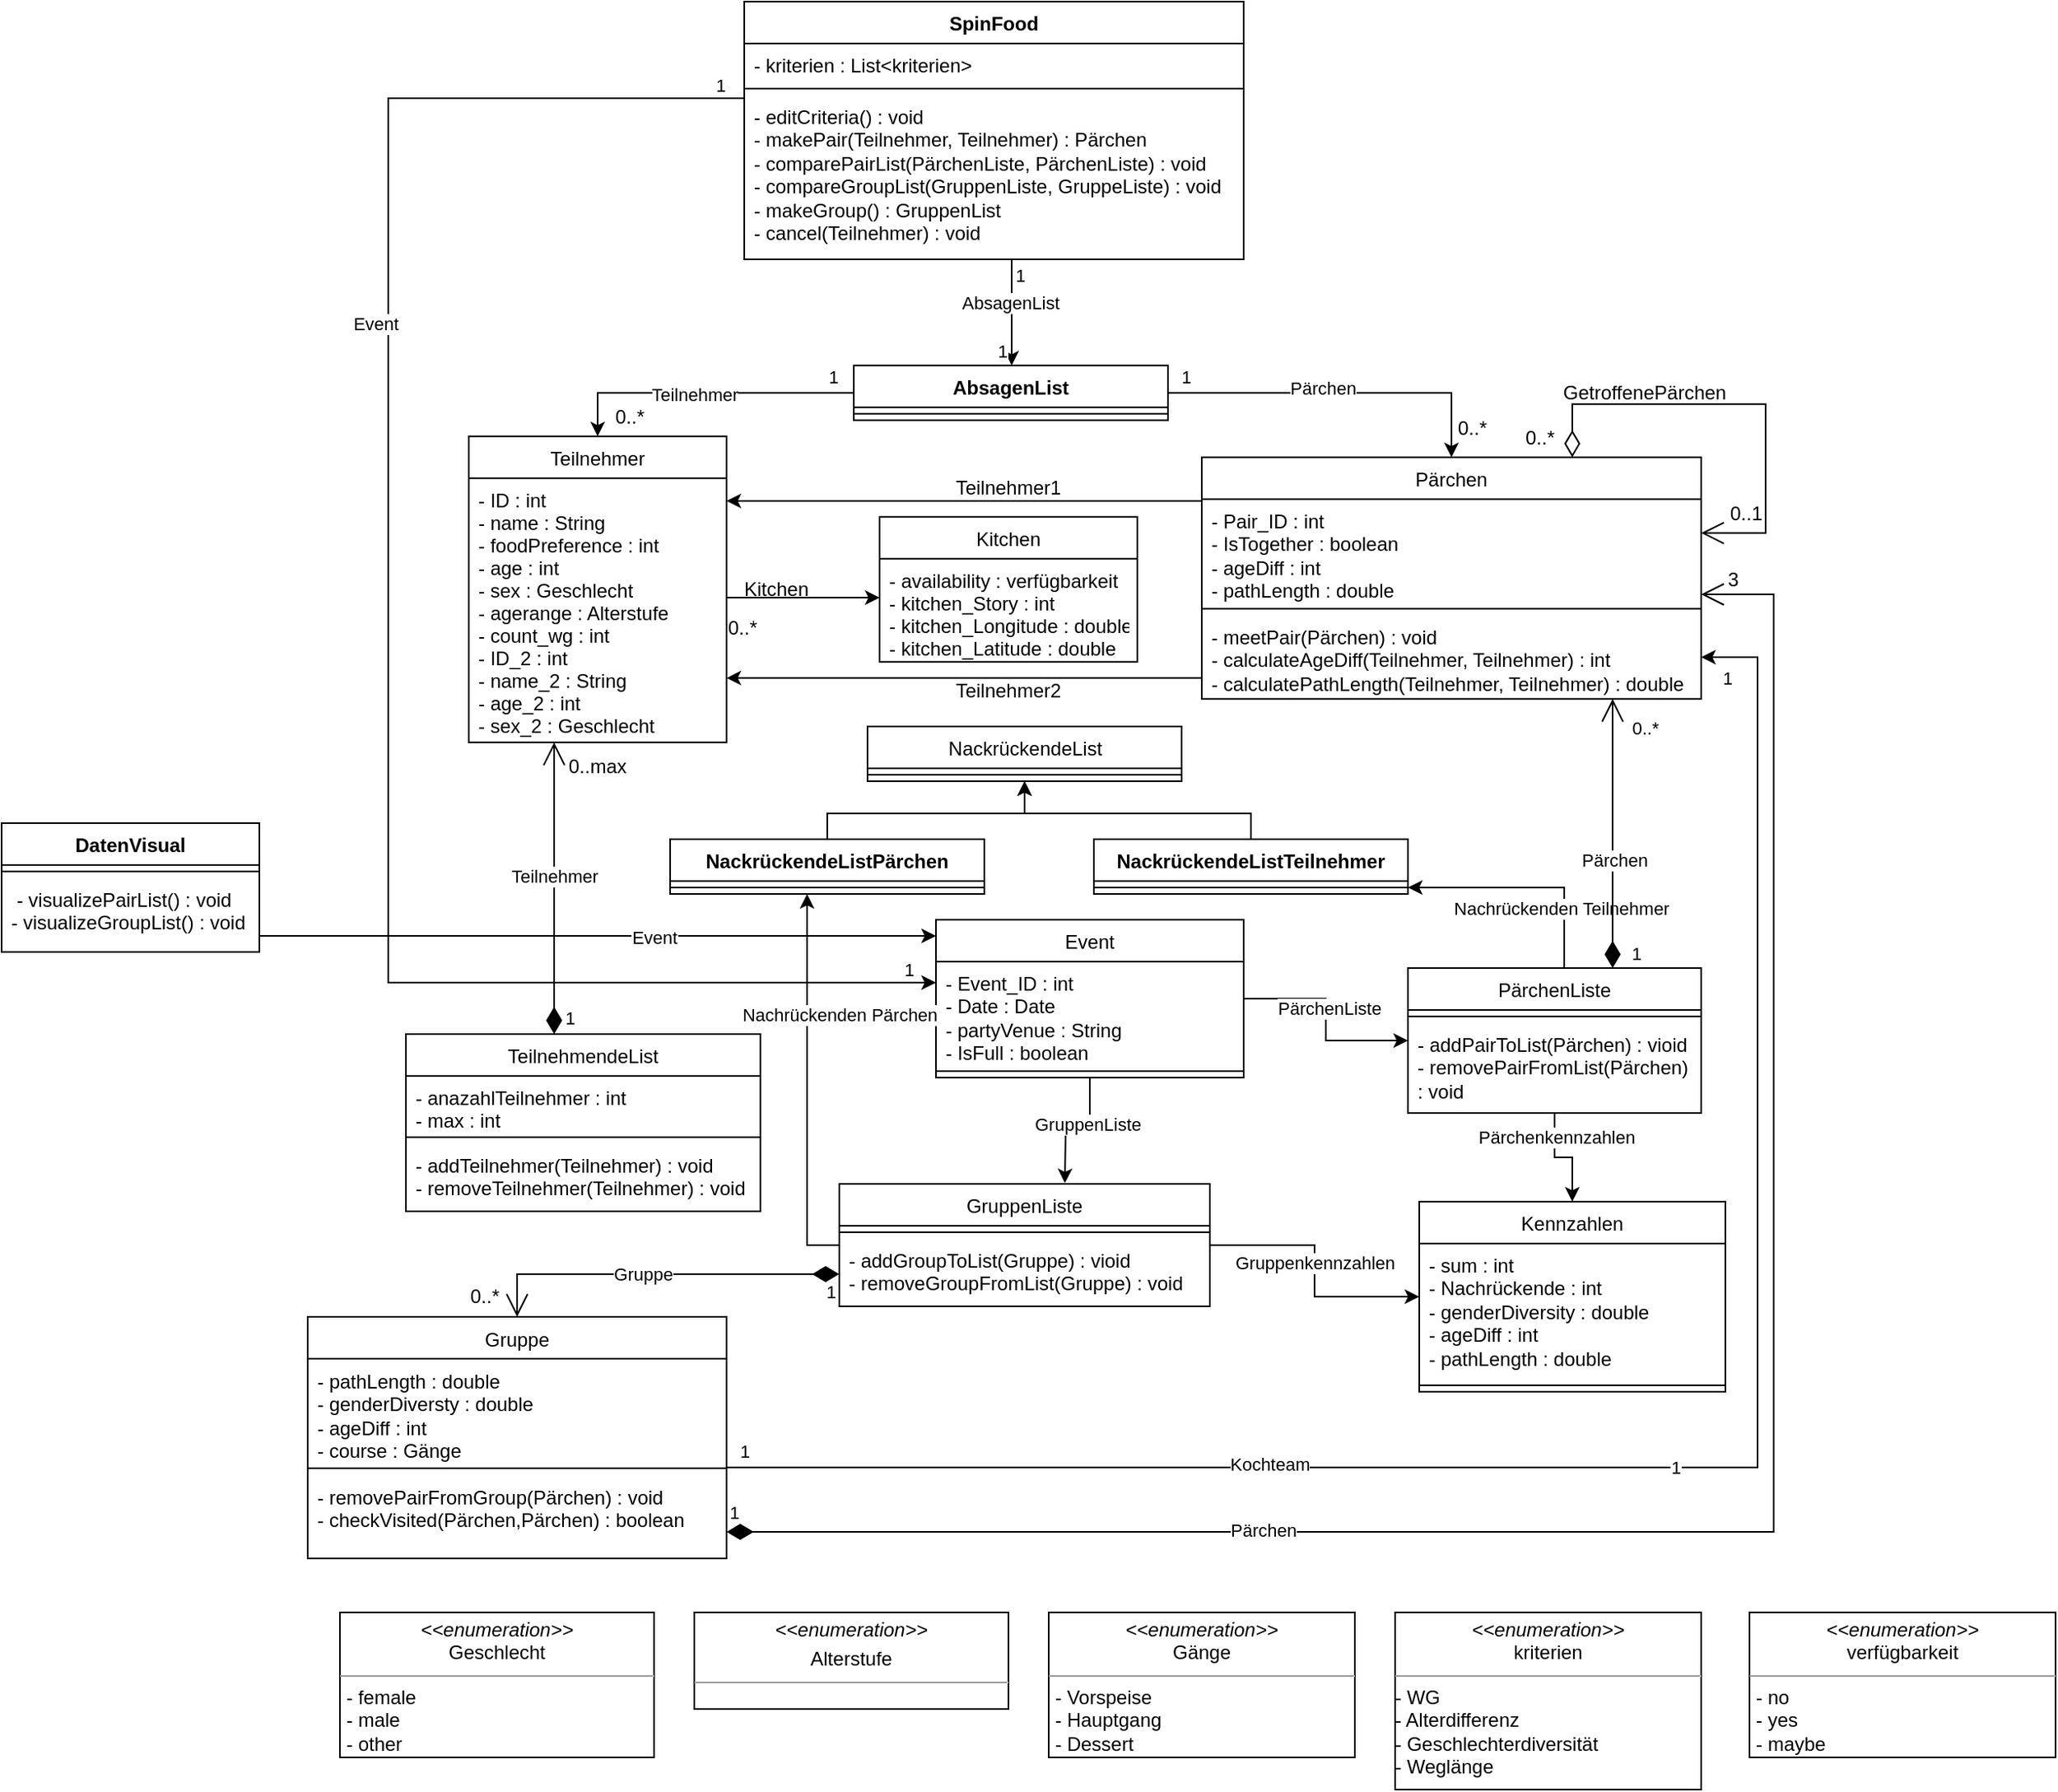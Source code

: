<mxfile version="21.2.3" type="device">
  <diagram id="C5RBs43oDa-KdzZeNtuy" name="Page-1">
    <mxGraphModel dx="2545" dy="3202" grid="1" gridSize="10" guides="1" tooltips="1" connect="1" arrows="1" fold="1" page="1" pageScale="1" pageWidth="827" pageHeight="1169" math="0" shadow="0">
      <root>
        <mxCell id="WIyWlLk6GJQsqaUBKTNV-0" />
        <mxCell id="WIyWlLk6GJQsqaUBKTNV-1" parent="WIyWlLk6GJQsqaUBKTNV-0" />
        <mxCell id="zkfFHV4jXpPFQw0GAbJ--17" value="Teilnehmer" style="swimlane;fontStyle=0;align=center;verticalAlign=top;childLayout=stackLayout;horizontal=1;startSize=26;horizontalStack=0;resizeParent=1;resizeLast=0;collapsible=1;marginBottom=0;rounded=0;shadow=0;strokeWidth=1;" parent="WIyWlLk6GJQsqaUBKTNV-1" vertex="1">
          <mxGeometry x="10" y="-1070.08" width="160" height="190" as="geometry">
            <mxRectangle x="550" y="140" width="160" height="26" as="alternateBounds" />
          </mxGeometry>
        </mxCell>
        <mxCell id="zkfFHV4jXpPFQw0GAbJ--18" value="- ID : int&#xa;- name : String&#xa;- foodPreference : int&#xa;- age : int&#xa;- sex : Geschlecht&#xa;- agerange : Alterstufe&#xa;- count_wg : int&#xa;- ID_2 : int&#xa;- name_2 : String&#xa;- age_2 : int&#xa;- sex_2 : Geschlecht&#xa;" style="text;align=left;verticalAlign=top;spacingLeft=4;spacingRight=4;overflow=hidden;rotatable=0;points=[[0,0.5],[1,0.5]];portConstraint=eastwest;" parent="zkfFHV4jXpPFQw0GAbJ--17" vertex="1">
          <mxGeometry y="26" width="160" height="164" as="geometry" />
        </mxCell>
        <mxCell id="iXVsD5vP54ClT7oFowwx-3" value="Kitchen" style="swimlane;fontStyle=0;align=center;verticalAlign=top;childLayout=stackLayout;horizontal=1;startSize=26;horizontalStack=0;resizeParent=1;resizeLast=0;collapsible=1;marginBottom=0;rounded=0;shadow=0;strokeWidth=1;" parent="WIyWlLk6GJQsqaUBKTNV-1" vertex="1">
          <mxGeometry x="265" y="-1020.08" width="160" height="90" as="geometry">
            <mxRectangle x="550" y="140" width="160" height="26" as="alternateBounds" />
          </mxGeometry>
        </mxCell>
        <mxCell id="iXVsD5vP54ClT7oFowwx-4" value="- availability : verfügbarkeit&#xa;- kitchen_Story : int&#xa;- kitchen_Longitude : double&#xa;- kitchen_Latitude : double" style="text;align=left;verticalAlign=top;spacingLeft=4;spacingRight=4;overflow=hidden;rotatable=0;points=[[0,0.5],[1,0.5]];portConstraint=eastwest;" parent="iXVsD5vP54ClT7oFowwx-3" vertex="1">
          <mxGeometry y="26" width="160" height="64" as="geometry" />
        </mxCell>
        <mxCell id="iXVsD5vP54ClT7oFowwx-15" value="&lt;span style=&quot;font-weight: normal;&quot;&gt;TeilnehmendeList&lt;/span&gt;" style="swimlane;fontStyle=1;align=center;verticalAlign=top;childLayout=stackLayout;horizontal=1;startSize=26;horizontalStack=0;resizeParent=1;resizeParentMax=0;resizeLast=0;collapsible=1;marginBottom=0;whiteSpace=wrap;html=1;" parent="WIyWlLk6GJQsqaUBKTNV-1" vertex="1">
          <mxGeometry x="-29" y="-699" width="220" height="110" as="geometry" />
        </mxCell>
        <mxCell id="iXVsD5vP54ClT7oFowwx-16" value="- anazahlTeilnehmer : int&lt;br&gt;- max : int" style="text;strokeColor=none;fillColor=none;align=left;verticalAlign=top;spacingLeft=4;spacingRight=4;overflow=hidden;rotatable=0;points=[[0,0.5],[1,0.5]];portConstraint=eastwest;whiteSpace=wrap;html=1;" parent="iXVsD5vP54ClT7oFowwx-15" vertex="1">
          <mxGeometry y="26" width="220" height="34" as="geometry" />
        </mxCell>
        <mxCell id="iXVsD5vP54ClT7oFowwx-17" value="" style="line;strokeWidth=1;fillColor=none;align=left;verticalAlign=middle;spacingTop=-1;spacingLeft=3;spacingRight=3;rotatable=0;labelPosition=right;points=[];portConstraint=eastwest;strokeColor=inherit;" parent="iXVsD5vP54ClT7oFowwx-15" vertex="1">
          <mxGeometry y="60" width="220" height="8" as="geometry" />
        </mxCell>
        <mxCell id="iXVsD5vP54ClT7oFowwx-18" value="- addTeilnehmer(Teilnehmer) : void&lt;br&gt;- removeTeilnehmer(Teilnehmer) : void" style="text;strokeColor=none;fillColor=none;align=left;verticalAlign=top;spacingLeft=4;spacingRight=4;overflow=hidden;rotatable=0;points=[[0,0.5],[1,0.5]];portConstraint=eastwest;whiteSpace=wrap;html=1;" parent="iXVsD5vP54ClT7oFowwx-15" vertex="1">
          <mxGeometry y="68" width="220" height="42" as="geometry" />
        </mxCell>
        <mxCell id="iXVsD5vP54ClT7oFowwx-77" style="edgeStyle=orthogonalEdgeStyle;rounded=0;orthogonalLoop=1;jettySize=auto;html=1;" parent="WIyWlLk6GJQsqaUBKTNV-1" target="zkfFHV4jXpPFQw0GAbJ--17" edge="1">
          <mxGeometry relative="1" as="geometry">
            <Array as="points">
              <mxPoint x="250" y="-1030" />
              <mxPoint x="250" y="-1030" />
            </Array>
            <mxPoint x="465" y="-1030.003" as="sourcePoint" />
            <mxPoint x="175" y="-1030.003" as="targetPoint" />
          </mxGeometry>
        </mxCell>
        <mxCell id="iXVsD5vP54ClT7oFowwx-19" value="&lt;span style=&quot;font-weight: normal;&quot;&gt;Pärchen&lt;/span&gt;" style="swimlane;fontStyle=1;align=center;verticalAlign=top;childLayout=stackLayout;horizontal=1;startSize=26;horizontalStack=0;resizeParent=1;resizeParentMax=0;resizeLast=0;collapsible=1;marginBottom=0;whiteSpace=wrap;html=1;" parent="WIyWlLk6GJQsqaUBKTNV-1" vertex="1">
          <mxGeometry x="465" y="-1057.08" width="310" height="150" as="geometry" />
        </mxCell>
        <mxCell id="iXVsD5vP54ClT7oFowwx-20" value="- Pair_ID : int&lt;br&gt;- IsTogether : boolean&lt;br&gt;- ageDiff : int&amp;nbsp;&lt;br&gt;- pathLength : double" style="text;strokeColor=none;fillColor=none;align=left;verticalAlign=top;spacingLeft=4;spacingRight=4;overflow=hidden;rotatable=0;points=[[0,0.5],[1,0.5]];portConstraint=eastwest;whiteSpace=wrap;html=1;" parent="iXVsD5vP54ClT7oFowwx-19" vertex="1">
          <mxGeometry y="26" width="310" height="64" as="geometry" />
        </mxCell>
        <mxCell id="iXVsD5vP54ClT7oFowwx-21" value="" style="line;strokeWidth=1;fillColor=none;align=left;verticalAlign=middle;spacingTop=-1;spacingLeft=3;spacingRight=3;rotatable=0;labelPosition=right;points=[];portConstraint=eastwest;strokeColor=inherit;" parent="iXVsD5vP54ClT7oFowwx-19" vertex="1">
          <mxGeometry y="90" width="310" height="8" as="geometry" />
        </mxCell>
        <mxCell id="iXVsD5vP54ClT7oFowwx-22" value="- meetPair(Pärchen) : void&amp;nbsp;&lt;br&gt;- calculateAgeDiff(Teilnehmer, Teilnehmer) : int&lt;br&gt;- calculatePathLength(Teilnehmer, Teilnehmer) : double" style="text;strokeColor=none;fillColor=none;align=left;verticalAlign=top;spacingLeft=4;spacingRight=4;overflow=hidden;rotatable=0;points=[[0,0.5],[1,0.5]];portConstraint=eastwest;whiteSpace=wrap;html=1;" parent="iXVsD5vP54ClT7oFowwx-19" vertex="1">
          <mxGeometry y="98" width="310" height="52" as="geometry" />
        </mxCell>
        <mxCell id="kkBNNLQRWtb5VKj98WyH-17" style="edgeStyle=orthogonalEdgeStyle;rounded=0;orthogonalLoop=1;jettySize=auto;html=1;" parent="WIyWlLk6GJQsqaUBKTNV-1" source="iXVsD5vP54ClT7oFowwx-23" target="9TWcVslcLKWzsKjnqp_X-2" edge="1">
          <mxGeometry relative="1" as="geometry">
            <Array as="points">
              <mxPoint x="690" y="-790" />
              <mxPoint x="530" y="-790" />
            </Array>
          </mxGeometry>
        </mxCell>
        <mxCell id="pSAjc_YtuiXUnBHMXLvs-11" value="Nachrückenden Teilnehmer" style="edgeLabel;html=1;align=center;verticalAlign=middle;resizable=0;points=[];" parent="kkBNNLQRWtb5VKj98WyH-17" vertex="1" connectable="0">
          <mxGeometry x="-0.5" y="2" relative="1" as="geometry">
            <mxPoint as="offset" />
          </mxGeometry>
        </mxCell>
        <mxCell id="ONw3A8lLGPnkEu46RlDC-10" style="edgeStyle=orthogonalEdgeStyle;rounded=0;orthogonalLoop=1;jettySize=auto;html=1;" parent="WIyWlLk6GJQsqaUBKTNV-1" source="iXVsD5vP54ClT7oFowwx-23" target="iXVsD5vP54ClT7oFowwx-35" edge="1">
          <mxGeometry relative="1" as="geometry" />
        </mxCell>
        <mxCell id="pSAjc_YtuiXUnBHMXLvs-14" value="&lt;div&gt;Pärchenkennzahlen&lt;/div&gt;" style="edgeLabel;html=1;align=center;verticalAlign=middle;resizable=0;points=[];" parent="ONw3A8lLGPnkEu46RlDC-10" vertex="1" connectable="0">
          <mxGeometry x="-0.561" y="1" relative="1" as="geometry">
            <mxPoint as="offset" />
          </mxGeometry>
        </mxCell>
        <mxCell id="iXVsD5vP54ClT7oFowwx-23" value="&lt;span style=&quot;font-weight: normal;&quot;&gt;PärchenListe&lt;/span&gt;" style="swimlane;fontStyle=1;align=center;verticalAlign=top;childLayout=stackLayout;horizontal=1;startSize=26;horizontalStack=0;resizeParent=1;resizeParentMax=0;resizeLast=0;collapsible=1;marginBottom=0;whiteSpace=wrap;html=1;" parent="WIyWlLk6GJQsqaUBKTNV-1" vertex="1">
          <mxGeometry x="593" y="-740" width="182" height="90" as="geometry" />
        </mxCell>
        <mxCell id="iXVsD5vP54ClT7oFowwx-25" value="" style="line;strokeWidth=1;fillColor=none;align=left;verticalAlign=middle;spacingTop=-1;spacingLeft=3;spacingRight=3;rotatable=0;labelPosition=right;points=[];portConstraint=eastwest;strokeColor=inherit;" parent="iXVsD5vP54ClT7oFowwx-23" vertex="1">
          <mxGeometry y="26" width="182" height="8" as="geometry" />
        </mxCell>
        <mxCell id="iXVsD5vP54ClT7oFowwx-26" value="- addPairToList(Pärchen) : vioid&lt;br&gt;- removePairFromList(Pärchen) : void" style="text;strokeColor=none;fillColor=none;align=left;verticalAlign=top;spacingLeft=4;spacingRight=4;overflow=hidden;rotatable=0;points=[[0,0.5],[1,0.5]];portConstraint=eastwest;whiteSpace=wrap;html=1;" parent="iXVsD5vP54ClT7oFowwx-23" vertex="1">
          <mxGeometry y="34" width="182" height="56" as="geometry" />
        </mxCell>
        <mxCell id="ONw3A8lLGPnkEu46RlDC-11" style="edgeStyle=orthogonalEdgeStyle;rounded=0;orthogonalLoop=1;jettySize=auto;html=1;" parent="WIyWlLk6GJQsqaUBKTNV-1" source="iXVsD5vP54ClT7oFowwx-27" edge="1">
          <mxGeometry relative="1" as="geometry">
            <mxPoint x="380" y="-682" as="sourcePoint" />
            <mxPoint x="380" y="-606.5" as="targetPoint" />
            <Array as="points" />
          </mxGeometry>
        </mxCell>
        <mxCell id="ONw3A8lLGPnkEu46RlDC-12" value="GruppenListe" style="edgeLabel;html=1;align=center;verticalAlign=middle;resizable=0;points=[];" parent="ONw3A8lLGPnkEu46RlDC-11" vertex="1" connectable="0">
          <mxGeometry x="-0.289" y="-2" relative="1" as="geometry">
            <mxPoint as="offset" />
          </mxGeometry>
        </mxCell>
        <mxCell id="ONw3A8lLGPnkEu46RlDC-13" style="edgeStyle=orthogonalEdgeStyle;rounded=0;orthogonalLoop=1;jettySize=auto;html=1;" parent="WIyWlLk6GJQsqaUBKTNV-1" source="iXVsD5vP54ClT7oFowwx-27" target="iXVsD5vP54ClT7oFowwx-23" edge="1">
          <mxGeometry relative="1" as="geometry" />
        </mxCell>
        <mxCell id="pSAjc_YtuiXUnBHMXLvs-12" value="PärchenListe" style="edgeLabel;html=1;align=center;verticalAlign=middle;resizable=0;points=[];" parent="ONw3A8lLGPnkEu46RlDC-13" vertex="1" connectable="0">
          <mxGeometry x="-0.106" y="2" relative="1" as="geometry">
            <mxPoint as="offset" />
          </mxGeometry>
        </mxCell>
        <mxCell id="iXVsD5vP54ClT7oFowwx-27" value="&lt;span style=&quot;font-weight: 400;&quot;&gt;Event&lt;/span&gt;" style="swimlane;fontStyle=1;align=center;verticalAlign=top;childLayout=stackLayout;horizontal=1;startSize=26;horizontalStack=0;resizeParent=1;resizeParentMax=0;resizeLast=0;collapsible=1;marginBottom=0;whiteSpace=wrap;html=1;" parent="WIyWlLk6GJQsqaUBKTNV-1" vertex="1">
          <mxGeometry x="300" y="-770" width="191" height="98" as="geometry" />
        </mxCell>
        <mxCell id="iXVsD5vP54ClT7oFowwx-28" value="- Event_ID : int&lt;br&gt;- Date : Date&lt;br&gt;- partyVenue : String &lt;br&gt;- IsFull : boolean&amp;nbsp;" style="text;strokeColor=none;fillColor=none;align=left;verticalAlign=top;spacingLeft=4;spacingRight=4;overflow=hidden;rotatable=0;points=[[0,0.5],[1,0.5]];portConstraint=eastwest;whiteSpace=wrap;html=1;" parent="iXVsD5vP54ClT7oFowwx-27" vertex="1">
          <mxGeometry y="26" width="191" height="64" as="geometry" />
        </mxCell>
        <mxCell id="iXVsD5vP54ClT7oFowwx-29" value="" style="line;strokeWidth=1;fillColor=none;align=left;verticalAlign=middle;spacingTop=-1;spacingLeft=3;spacingRight=3;rotatable=0;labelPosition=right;points=[];portConstraint=eastwest;strokeColor=inherit;" parent="iXVsD5vP54ClT7oFowwx-27" vertex="1">
          <mxGeometry y="90" width="191" height="8" as="geometry" />
        </mxCell>
        <mxCell id="iXVsD5vP54ClT7oFowwx-31" value="&lt;span style=&quot;font-weight: normal;&quot;&gt;NackrückendeList&lt;/span&gt;" style="swimlane;fontStyle=1;align=center;verticalAlign=top;childLayout=stackLayout;horizontal=1;startSize=26;horizontalStack=0;resizeParent=1;resizeParentMax=0;resizeLast=0;collapsible=1;marginBottom=0;whiteSpace=wrap;html=1;" parent="WIyWlLk6GJQsqaUBKTNV-1" vertex="1">
          <mxGeometry x="257.5" y="-890" width="195" height="34" as="geometry" />
        </mxCell>
        <mxCell id="iXVsD5vP54ClT7oFowwx-33" value="" style="line;strokeWidth=1;fillColor=none;align=left;verticalAlign=middle;spacingTop=-1;spacingLeft=3;spacingRight=3;rotatable=0;labelPosition=right;points=[];portConstraint=eastwest;strokeColor=inherit;" parent="iXVsD5vP54ClT7oFowwx-31" vertex="1">
          <mxGeometry y="26" width="195" height="8" as="geometry" />
        </mxCell>
        <mxCell id="iXVsD5vP54ClT7oFowwx-35" value="&lt;span style=&quot;font-weight: normal;&quot;&gt;Kennzahlen&lt;/span&gt;" style="swimlane;fontStyle=1;align=center;verticalAlign=top;childLayout=stackLayout;horizontal=1;startSize=26;horizontalStack=0;resizeParent=1;resizeParentMax=0;resizeLast=0;collapsible=1;marginBottom=0;whiteSpace=wrap;html=1;" parent="WIyWlLk6GJQsqaUBKTNV-1" vertex="1">
          <mxGeometry x="600" y="-595" width="190" height="118" as="geometry">
            <mxRectangle x="810" y="230" width="100" height="30" as="alternateBounds" />
          </mxGeometry>
        </mxCell>
        <mxCell id="iXVsD5vP54ClT7oFowwx-36" value="- sum : int&lt;br&gt;- Nachrückende : int&lt;br&gt;- genderDiversity : double&amp;nbsp;&lt;br&gt;- ageDiff : int&lt;br&gt;- pathLength : double" style="text;strokeColor=none;fillColor=none;align=left;verticalAlign=top;spacingLeft=4;spacingRight=4;overflow=hidden;rotatable=0;points=[[0,0.5],[1,0.5]];portConstraint=eastwest;whiteSpace=wrap;html=1;" parent="iXVsD5vP54ClT7oFowwx-35" vertex="1">
          <mxGeometry y="26" width="190" height="84" as="geometry" />
        </mxCell>
        <mxCell id="iXVsD5vP54ClT7oFowwx-37" value="" style="line;strokeWidth=1;fillColor=none;align=left;verticalAlign=middle;spacingTop=-1;spacingLeft=3;spacingRight=3;rotatable=0;labelPosition=right;points=[];portConstraint=eastwest;strokeColor=inherit;" parent="iXVsD5vP54ClT7oFowwx-35" vertex="1">
          <mxGeometry y="110" width="190" height="8" as="geometry" />
        </mxCell>
        <mxCell id="pSAjc_YtuiXUnBHMXLvs-25" value="1" style="edgeStyle=orthogonalEdgeStyle;rounded=0;orthogonalLoop=1;jettySize=auto;html=1;" parent="WIyWlLk6GJQsqaUBKTNV-1" source="iXVsD5vP54ClT7oFowwx-42" target="iXVsD5vP54ClT7oFowwx-22" edge="1">
          <mxGeometry relative="1" as="geometry">
            <Array as="points">
              <mxPoint x="810" y="-430" />
              <mxPoint x="810" y="-933" />
            </Array>
          </mxGeometry>
        </mxCell>
        <mxCell id="pSAjc_YtuiXUnBHMXLvs-26" value="Kochteam" style="edgeLabel;html=1;align=center;verticalAlign=middle;resizable=0;points=[];" parent="pSAjc_YtuiXUnBHMXLvs-25" vertex="1" connectable="0">
          <mxGeometry x="-0.429" y="2" relative="1" as="geometry">
            <mxPoint as="offset" />
          </mxGeometry>
        </mxCell>
        <mxCell id="pSAjc_YtuiXUnBHMXLvs-27" value="1" style="edgeLabel;html=1;align=center;verticalAlign=middle;resizable=0;points=[];" parent="pSAjc_YtuiXUnBHMXLvs-25" vertex="1" connectable="0">
          <mxGeometry x="-0.963" relative="1" as="geometry">
            <mxPoint x="-11" y="-10" as="offset" />
          </mxGeometry>
        </mxCell>
        <mxCell id="pSAjc_YtuiXUnBHMXLvs-28" value="1" style="edgeLabel;html=1;align=center;verticalAlign=middle;resizable=0;points=[];" parent="pSAjc_YtuiXUnBHMXLvs-25" vertex="1" connectable="0">
          <mxGeometry x="0.955" y="-1" relative="1" as="geometry">
            <mxPoint x="-11" y="14" as="offset" />
          </mxGeometry>
        </mxCell>
        <mxCell id="iXVsD5vP54ClT7oFowwx-42" value="&lt;span style=&quot;font-weight: normal;&quot;&gt;Gruppe&lt;/span&gt;" style="swimlane;fontStyle=1;align=center;verticalAlign=top;childLayout=stackLayout;horizontal=1;startSize=26;horizontalStack=0;resizeParent=1;resizeParentMax=0;resizeLast=0;collapsible=1;marginBottom=0;whiteSpace=wrap;html=1;" parent="WIyWlLk6GJQsqaUBKTNV-1" vertex="1">
          <mxGeometry x="-90" y="-523.5" width="260" height="150" as="geometry" />
        </mxCell>
        <mxCell id="iXVsD5vP54ClT7oFowwx-43" value="- pathLength : double&lt;br&gt;- genderDiversty : double&lt;br&gt;- ageDiff : int&lt;br&gt;- course : Gänge" style="text;strokeColor=none;fillColor=none;align=left;verticalAlign=top;spacingLeft=4;spacingRight=4;overflow=hidden;rotatable=0;points=[[0,0.5],[1,0.5]];portConstraint=eastwest;whiteSpace=wrap;html=1;" parent="iXVsD5vP54ClT7oFowwx-42" vertex="1">
          <mxGeometry y="26" width="260" height="64" as="geometry" />
        </mxCell>
        <mxCell id="iXVsD5vP54ClT7oFowwx-44" value="" style="line;strokeWidth=1;fillColor=none;align=left;verticalAlign=middle;spacingTop=-1;spacingLeft=3;spacingRight=3;rotatable=0;labelPosition=right;points=[];portConstraint=eastwest;strokeColor=inherit;" parent="iXVsD5vP54ClT7oFowwx-42" vertex="1">
          <mxGeometry y="90" width="260" height="8" as="geometry" />
        </mxCell>
        <mxCell id="iXVsD5vP54ClT7oFowwx-45" value="- removePairFromGroup(Pärchen) : void&lt;br&gt;- checkVisited(Pärchen,Pärchen) : boolean" style="text;strokeColor=none;fillColor=none;align=left;verticalAlign=top;spacingLeft=4;spacingRight=4;overflow=hidden;rotatable=0;points=[[0,0.5],[1,0.5]];portConstraint=eastwest;whiteSpace=wrap;html=1;" parent="iXVsD5vP54ClT7oFowwx-42" vertex="1">
          <mxGeometry y="98" width="260" height="52" as="geometry" />
        </mxCell>
        <mxCell id="kkBNNLQRWtb5VKj98WyH-23" value="" style="edgeStyle=orthogonalEdgeStyle;rounded=0;orthogonalLoop=1;jettySize=auto;html=1;" parent="WIyWlLk6GJQsqaUBKTNV-1" source="iXVsD5vP54ClT7oFowwx-46" target="9TWcVslcLKWzsKjnqp_X-0" edge="1">
          <mxGeometry relative="1" as="geometry">
            <Array as="points">
              <mxPoint x="220" y="-568" />
              <mxPoint x="220" y="-790" />
              <mxPoint x="260" y="-790" />
            </Array>
          </mxGeometry>
        </mxCell>
        <mxCell id="pSAjc_YtuiXUnBHMXLvs-10" value="&lt;div&gt;Nachrückenden Pärchen&lt;/div&gt;" style="edgeLabel;html=1;align=center;verticalAlign=middle;resizable=0;points=[];" parent="kkBNNLQRWtb5VKj98WyH-23" vertex="1" connectable="0">
          <mxGeometry x="0.37" relative="1" as="geometry">
            <mxPoint x="20" as="offset" />
          </mxGeometry>
        </mxCell>
        <mxCell id="ONw3A8lLGPnkEu46RlDC-7" style="edgeStyle=orthogonalEdgeStyle;rounded=0;orthogonalLoop=1;jettySize=auto;html=1;" parent="WIyWlLk6GJQsqaUBKTNV-1" source="iXVsD5vP54ClT7oFowwx-46" target="iXVsD5vP54ClT7oFowwx-35" edge="1">
          <mxGeometry relative="1" as="geometry" />
        </mxCell>
        <mxCell id="pSAjc_YtuiXUnBHMXLvs-21" value="Gruppenkennzahlen" style="edgeLabel;html=1;align=center;verticalAlign=middle;resizable=0;points=[];" parent="ONw3A8lLGPnkEu46RlDC-7" vertex="1" connectable="0">
          <mxGeometry x="-0.067" relative="1" as="geometry">
            <mxPoint as="offset" />
          </mxGeometry>
        </mxCell>
        <mxCell id="iXVsD5vP54ClT7oFowwx-46" value="&lt;span style=&quot;font-weight: normal;&quot;&gt;GruppenListe&lt;/span&gt;" style="swimlane;fontStyle=1;align=center;verticalAlign=top;childLayout=stackLayout;horizontal=1;startSize=26;horizontalStack=0;resizeParent=1;resizeParentMax=0;resizeLast=0;collapsible=1;marginBottom=0;whiteSpace=wrap;html=1;" parent="WIyWlLk6GJQsqaUBKTNV-1" vertex="1">
          <mxGeometry x="240" y="-606" width="230" height="76" as="geometry" />
        </mxCell>
        <mxCell id="iXVsD5vP54ClT7oFowwx-47" value="" style="line;strokeWidth=1;fillColor=none;align=left;verticalAlign=middle;spacingTop=-1;spacingLeft=3;spacingRight=3;rotatable=0;labelPosition=right;points=[];portConstraint=eastwest;strokeColor=inherit;" parent="iXVsD5vP54ClT7oFowwx-46" vertex="1">
          <mxGeometry y="26" width="230" height="8" as="geometry" />
        </mxCell>
        <mxCell id="iXVsD5vP54ClT7oFowwx-48" value="- addGroupToList(Gruppe) : vioid&lt;br&gt;- removeGroupFromList(Gruppe) : void" style="text;strokeColor=none;fillColor=none;align=left;verticalAlign=top;spacingLeft=4;spacingRight=4;overflow=hidden;rotatable=0;points=[[0,0.5],[1,0.5]];portConstraint=eastwest;whiteSpace=wrap;html=1;" parent="iXVsD5vP54ClT7oFowwx-46" vertex="1">
          <mxGeometry y="34" width="230" height="42" as="geometry" />
        </mxCell>
        <mxCell id="iXVsD5vP54ClT7oFowwx-50" value="&lt;p style=&quot;margin:0px;margin-top:4px;text-align:center;&quot;&gt;&lt;i&gt;&amp;lt;&amp;lt;enumeration&amp;gt;&amp;gt;&lt;/i&gt;&lt;br&gt;Geschlecht&lt;/p&gt;&lt;hr size=&quot;1&quot;&gt;&lt;p style=&quot;margin:0px;margin-left:4px;&quot;&gt;- female&lt;/p&gt;&lt;p style=&quot;margin:0px;margin-left:4px;&quot;&gt;- male&lt;/p&gt;&lt;p style=&quot;margin:0px;margin-left:4px;&quot;&gt;- other&lt;/p&gt;" style="verticalAlign=top;align=left;overflow=fill;fontSize=12;fontFamily=Helvetica;html=1;whiteSpace=wrap;" parent="WIyWlLk6GJQsqaUBKTNV-1" vertex="1">
          <mxGeometry x="-70" y="-340" width="195" height="90" as="geometry" />
        </mxCell>
        <mxCell id="iXVsD5vP54ClT7oFowwx-51" value="&lt;p style=&quot;margin:0px;margin-top:4px;text-align:center;&quot;&gt;&lt;i&gt;&amp;lt;&amp;lt;enumeration&amp;gt;&amp;gt;&lt;/i&gt;&lt;br&gt;&lt;/p&gt;&lt;p style=&quot;margin:0px;margin-top:4px;text-align:center;&quot;&gt;Alterstufe&lt;/p&gt;&lt;hr size=&quot;1&quot;&gt;&lt;p style=&quot;margin:0px;margin-left:4px;&quot;&gt;&lt;br&gt;&lt;/p&gt;" style="verticalAlign=top;align=left;overflow=fill;fontSize=12;fontFamily=Helvetica;html=1;whiteSpace=wrap;" parent="WIyWlLk6GJQsqaUBKTNV-1" vertex="1">
          <mxGeometry x="150" y="-340" width="195" height="60" as="geometry" />
        </mxCell>
        <mxCell id="iXVsD5vP54ClT7oFowwx-52" value="&lt;p style=&quot;margin:0px;margin-top:4px;text-align:center;&quot;&gt;&lt;i&gt;&amp;lt;&amp;lt;enumeration&amp;gt;&amp;gt;&lt;/i&gt;&lt;br&gt;Gänge&lt;/p&gt;&lt;hr size=&quot;1&quot;&gt;&lt;p style=&quot;margin:0px;margin-left:4px;&quot;&gt;- Vorspeise&lt;/p&gt;&lt;p style=&quot;margin:0px;margin-left:4px;&quot;&gt;- Hauptgang&lt;/p&gt;&lt;p style=&quot;margin:0px;margin-left:4px;&quot;&gt;- Dessert&amp;nbsp;&lt;/p&gt;" style="verticalAlign=top;align=left;overflow=fill;fontSize=12;fontFamily=Helvetica;html=1;whiteSpace=wrap;" parent="WIyWlLk6GJQsqaUBKTNV-1" vertex="1">
          <mxGeometry x="370" y="-340" width="190" height="90" as="geometry" />
        </mxCell>
        <mxCell id="iXVsD5vP54ClT7oFowwx-62" value="0..max" style="text;html=1;strokeColor=none;fillColor=none;align=center;verticalAlign=middle;whiteSpace=wrap;rounded=0;" parent="WIyWlLk6GJQsqaUBKTNV-1" vertex="1">
          <mxGeometry x="80" y="-866.08" width="20" height="3" as="geometry" />
        </mxCell>
        <mxCell id="iXVsD5vP54ClT7oFowwx-70" value="Kitchen" style="text;html=1;strokeColor=none;fillColor=none;align=center;verticalAlign=middle;whiteSpace=wrap;rounded=0;" parent="WIyWlLk6GJQsqaUBKTNV-1" vertex="1">
          <mxGeometry x="191" y="-976.08" width="20" height="3" as="geometry" />
        </mxCell>
        <mxCell id="iXVsD5vP54ClT7oFowwx-71" style="edgeStyle=orthogonalEdgeStyle;rounded=0;orthogonalLoop=1;jettySize=auto;html=1;exitX=0.5;exitY=1;exitDx=0;exitDy=0;" parent="WIyWlLk6GJQsqaUBKTNV-1" source="iXVsD5vP54ClT7oFowwx-70" target="iXVsD5vP54ClT7oFowwx-70" edge="1">
          <mxGeometry relative="1" as="geometry" />
        </mxCell>
        <mxCell id="iXVsD5vP54ClT7oFowwx-78" style="edgeStyle=orthogonalEdgeStyle;rounded=0;orthogonalLoop=1;jettySize=auto;html=1;" parent="WIyWlLk6GJQsqaUBKTNV-1" source="iXVsD5vP54ClT7oFowwx-22" target="zkfFHV4jXpPFQw0GAbJ--18" edge="1">
          <mxGeometry relative="1" as="geometry">
            <Array as="points">
              <mxPoint x="445" y="-920.08" />
              <mxPoint x="445" y="-920.08" />
            </Array>
          </mxGeometry>
        </mxCell>
        <mxCell id="iXVsD5vP54ClT7oFowwx-79" value="Teilnehmer1" style="text;html=1;strokeColor=none;fillColor=none;align=center;verticalAlign=middle;whiteSpace=wrap;rounded=0;" parent="WIyWlLk6GJQsqaUBKTNV-1" vertex="1">
          <mxGeometry x="335" y="-1040.08" width="20" height="4" as="geometry" />
        </mxCell>
        <mxCell id="iXVsD5vP54ClT7oFowwx-80" value="Teilnehmer2" style="text;html=1;strokeColor=none;fillColor=none;align=center;verticalAlign=middle;whiteSpace=wrap;rounded=0;" parent="WIyWlLk6GJQsqaUBKTNV-1" vertex="1">
          <mxGeometry x="330" y="-914.08" width="30" height="4" as="geometry" />
        </mxCell>
        <mxCell id="iXVsD5vP54ClT7oFowwx-86" value="1" style="endArrow=open;html=1;endSize=12;startArrow=diamondThin;startSize=14;startFill=1;edgeStyle=orthogonalEdgeStyle;align=left;verticalAlign=bottom;rounded=0;" parent="WIyWlLk6GJQsqaUBKTNV-1" source="iXVsD5vP54ClT7oFowwx-42" target="iXVsD5vP54ClT7oFowwx-19" edge="1">
          <mxGeometry x="-1" y="3" relative="1" as="geometry">
            <mxPoint x="890" y="-679" as="sourcePoint" />
            <mxPoint x="1050" y="-679" as="targetPoint" />
            <Array as="points">
              <mxPoint x="820" y="-390" />
              <mxPoint x="820" y="-972" />
            </Array>
          </mxGeometry>
        </mxCell>
        <mxCell id="pSAjc_YtuiXUnBHMXLvs-23" value="Pärchen" style="edgeLabel;html=1;align=center;verticalAlign=middle;resizable=0;points=[];" parent="iXVsD5vP54ClT7oFowwx-86" vertex="1" connectable="0">
          <mxGeometry x="-0.479" y="1" relative="1" as="geometry">
            <mxPoint as="offset" />
          </mxGeometry>
        </mxCell>
        <mxCell id="iXVsD5vP54ClT7oFowwx-87" value="3" style="text;html=1;strokeColor=none;fillColor=none;align=center;verticalAlign=middle;whiteSpace=wrap;rounded=0;" parent="WIyWlLk6GJQsqaUBKTNV-1" vertex="1">
          <mxGeometry x="785" y="-986.08" width="20" height="10" as="geometry" />
        </mxCell>
        <mxCell id="iXVsD5vP54ClT7oFowwx-94" value="0..*" style="text;html=1;strokeColor=none;fillColor=none;align=center;verticalAlign=middle;whiteSpace=wrap;rounded=0;" parent="WIyWlLk6GJQsqaUBKTNV-1" vertex="1">
          <mxGeometry x="10" y="-549.5" width="20" height="26" as="geometry" />
        </mxCell>
        <mxCell id="iXVsD5vP54ClT7oFowwx-142" value="0..*" style="text;html=1;strokeColor=none;fillColor=none;align=center;verticalAlign=middle;whiteSpace=wrap;rounded=0;" parent="WIyWlLk6GJQsqaUBKTNV-1" vertex="1">
          <mxGeometry x="665" y="-1070.08" width="20" height="3" as="geometry" />
        </mxCell>
        <mxCell id="iXVsD5vP54ClT7oFowwx-147" value="" style="endArrow=open;html=1;endSize=12;startArrow=diamondThin;startSize=14;startFill=0;edgeStyle=orthogonalEdgeStyle;align=left;verticalAlign=bottom;rounded=0;" parent="WIyWlLk6GJQsqaUBKTNV-1" source="iXVsD5vP54ClT7oFowwx-19" target="iXVsD5vP54ClT7oFowwx-19" edge="1">
          <mxGeometry x="-0.789" y="-10" relative="1" as="geometry">
            <mxPoint x="770" y="-1140.08" as="sourcePoint" />
            <mxPoint x="930" y="-1140.08" as="targetPoint" />
            <Array as="points">
              <mxPoint x="695" y="-1090.08" />
              <mxPoint x="815" y="-1090.08" />
              <mxPoint x="815" y="-1010.08" />
            </Array>
            <mxPoint as="offset" />
          </mxGeometry>
        </mxCell>
        <mxCell id="iXVsD5vP54ClT7oFowwx-150" value="0..1" style="text;html=1;strokeColor=none;fillColor=none;align=center;verticalAlign=middle;whiteSpace=wrap;rounded=0;" parent="WIyWlLk6GJQsqaUBKTNV-1" vertex="1">
          <mxGeometry x="793" y="-1023.08" width="20" height="3" as="geometry" />
        </mxCell>
        <mxCell id="iXVsD5vP54ClT7oFowwx-151" value="GetroffenePärchen" style="text;html=1;strokeColor=none;fillColor=none;align=center;verticalAlign=middle;whiteSpace=wrap;rounded=0;" parent="WIyWlLk6GJQsqaUBKTNV-1" vertex="1">
          <mxGeometry x="730" y="-1137.08" width="20" height="80" as="geometry" />
        </mxCell>
        <mxCell id="kkBNNLQRWtb5VKj98WyH-8" value="1" style="endArrow=open;html=1;endSize=12;startArrow=diamondThin;startSize=14;startFill=1;edgeStyle=orthogonalEdgeStyle;align=left;verticalAlign=bottom;rounded=0;" parent="WIyWlLk6GJQsqaUBKTNV-1" target="zkfFHV4jXpPFQw0GAbJ--17" edge="1">
          <mxGeometry x="-0.991" y="-5" relative="1" as="geometry">
            <mxPoint x="63" y="-699" as="sourcePoint" />
            <mxPoint x="63" y="-910.08" as="targetPoint" />
            <Array as="points">
              <mxPoint x="63" y="-830" />
              <mxPoint x="63" y="-830" />
            </Array>
            <mxPoint as="offset" />
          </mxGeometry>
        </mxCell>
        <mxCell id="pSAjc_YtuiXUnBHMXLvs-13" value="Teilnehmer" style="edgeLabel;html=1;align=center;verticalAlign=middle;resizable=0;points=[];" parent="kkBNNLQRWtb5VKj98WyH-8" vertex="1" connectable="0">
          <mxGeometry x="0.082" relative="1" as="geometry">
            <mxPoint as="offset" />
          </mxGeometry>
        </mxCell>
        <mxCell id="kkBNNLQRWtb5VKj98WyH-27" value="&lt;p style=&quot;margin:0px;margin-top:4px;text-align:center;&quot;&gt;&lt;i&gt;&amp;lt;&amp;lt;enumeration&amp;gt;&amp;gt;&lt;/i&gt;&lt;br&gt;verfügbarkeit&lt;br&gt;&lt;/p&gt;&lt;hr size=&quot;1&quot;&gt;&lt;p style=&quot;margin:0px;margin-left:4px;&quot;&gt;- no&lt;/p&gt;&lt;p style=&quot;margin:0px;margin-left:4px;&quot;&gt;- yes&lt;/p&gt;&lt;p style=&quot;margin:0px;margin-left:4px;&quot;&gt;- maybe&lt;br&gt;&lt;/p&gt;" style="verticalAlign=top;align=left;overflow=fill;fontSize=12;fontFamily=Helvetica;html=1;whiteSpace=wrap;" parent="WIyWlLk6GJQsqaUBKTNV-1" vertex="1">
          <mxGeometry x="805" y="-340" width="190" height="90" as="geometry" />
        </mxCell>
        <mxCell id="ONw3A8lLGPnkEu46RlDC-0" style="edgeStyle=orthogonalEdgeStyle;rounded=0;orthogonalLoop=1;jettySize=auto;html=1;" parent="WIyWlLk6GJQsqaUBKTNV-1" source="zkfFHV4jXpPFQw0GAbJ--18" target="iXVsD5vP54ClT7oFowwx-3" edge="1">
          <mxGeometry relative="1" as="geometry">
            <Array as="points">
              <mxPoint x="210" y="-970" />
              <mxPoint x="210" y="-970" />
            </Array>
            <mxPoint x="475" y="-1020.003" as="sourcePoint" />
            <mxPoint x="185" y="-1020.003" as="targetPoint" />
          </mxGeometry>
        </mxCell>
        <mxCell id="7KsE-5PlFAlg8SA1g1ic-11" value="&lt;p style=&quot;margin:0px;margin-top:4px;text-align:center;&quot;&gt;&lt;i&gt;&amp;lt;&amp;lt;enumeration&amp;gt;&amp;gt;&lt;/i&gt;&lt;br&gt;kriterien&lt;br&gt;&lt;/p&gt;&lt;hr size=&quot;1&quot;&gt;&lt;div&gt;- WG&lt;/div&gt;&lt;div&gt;- Alterdifferenz&lt;/div&gt;&lt;div&gt;- Geschlechterdiversität&lt;/div&gt;&lt;div&gt;- Weglänge&lt;br&gt;&lt;/div&gt;" style="verticalAlign=top;align=left;overflow=fill;fontSize=12;fontFamily=Helvetica;html=1;whiteSpace=wrap;" parent="WIyWlLk6GJQsqaUBKTNV-1" vertex="1">
          <mxGeometry x="585" y="-340" width="190" height="110" as="geometry" />
        </mxCell>
        <mxCell id="7KsE-5PlFAlg8SA1g1ic-23" style="edgeStyle=orthogonalEdgeStyle;rounded=0;orthogonalLoop=1;jettySize=auto;html=1;" parent="WIyWlLk6GJQsqaUBKTNV-1" source="7KsE-5PlFAlg8SA1g1ic-15" target="iXVsD5vP54ClT7oFowwx-27" edge="1">
          <mxGeometry relative="1" as="geometry">
            <Array as="points">
              <mxPoint x="-40" y="-1280" />
              <mxPoint x="-40" y="-731" />
            </Array>
          </mxGeometry>
        </mxCell>
        <mxCell id="7KsE-5PlFAlg8SA1g1ic-24" value="Event" style="edgeLabel;html=1;align=center;verticalAlign=middle;resizable=0;points=[];" parent="7KsE-5PlFAlg8SA1g1ic-23" vertex="1" connectable="0">
          <mxGeometry x="-0.628" relative="1" as="geometry">
            <mxPoint x="-23" y="140" as="offset" />
          </mxGeometry>
        </mxCell>
        <mxCell id="pSAjc_YtuiXUnBHMXLvs-3" value="1" style="edgeLabel;html=1;align=center;verticalAlign=middle;resizable=0;points=[];" parent="7KsE-5PlFAlg8SA1g1ic-23" vertex="1" connectable="0">
          <mxGeometry x="-0.966" y="1" relative="1" as="geometry">
            <mxPoint x="4" y="-9" as="offset" />
          </mxGeometry>
        </mxCell>
        <mxCell id="pSAjc_YtuiXUnBHMXLvs-4" value="1" style="edgeLabel;html=1;align=center;verticalAlign=middle;resizable=0;points=[];" parent="7KsE-5PlFAlg8SA1g1ic-23" vertex="1" connectable="0">
          <mxGeometry x="0.969" y="1" relative="1" as="geometry">
            <mxPoint y="-7" as="offset" />
          </mxGeometry>
        </mxCell>
        <mxCell id="7KsE-5PlFAlg8SA1g1ic-41" style="edgeStyle=orthogonalEdgeStyle;rounded=0;orthogonalLoop=1;jettySize=auto;html=1;" parent="WIyWlLk6GJQsqaUBKTNV-1" target="7KsE-5PlFAlg8SA1g1ic-25" edge="1" source="7KsE-5PlFAlg8SA1g1ic-15">
          <mxGeometry relative="1" as="geometry">
            <mxPoint x="350" y="-1160" as="sourcePoint" />
            <Array as="points">
              <mxPoint x="347" y="-1160" />
              <mxPoint x="347" y="-1160" />
            </Array>
          </mxGeometry>
        </mxCell>
        <mxCell id="pSAjc_YtuiXUnBHMXLvs-0" value="&lt;div&gt;AbsagenList&lt;/div&gt;" style="edgeLabel;html=1;align=center;verticalAlign=middle;resizable=0;points=[];" parent="7KsE-5PlFAlg8SA1g1ic-41" vertex="1" connectable="0">
          <mxGeometry x="-0.19" y="-1" relative="1" as="geometry">
            <mxPoint as="offset" />
          </mxGeometry>
        </mxCell>
        <mxCell id="pSAjc_YtuiXUnBHMXLvs-1" value="1" style="edgeLabel;html=1;align=center;verticalAlign=middle;resizable=0;points=[];" parent="7KsE-5PlFAlg8SA1g1ic-41" vertex="1" connectable="0">
          <mxGeometry x="-0.84" relative="1" as="geometry">
            <mxPoint x="5" y="4" as="offset" />
          </mxGeometry>
        </mxCell>
        <mxCell id="7KsE-5PlFAlg8SA1g1ic-15" value="&lt;div&gt;SpinFood&lt;/div&gt;&lt;div&gt;&lt;br&gt;&lt;/div&gt;" style="swimlane;fontStyle=1;align=center;verticalAlign=top;childLayout=stackLayout;horizontal=1;startSize=26;horizontalStack=0;resizeParent=1;resizeParentMax=0;resizeLast=0;collapsible=1;marginBottom=0;whiteSpace=wrap;html=1;" parent="WIyWlLk6GJQsqaUBKTNV-1" vertex="1">
          <mxGeometry x="181" y="-1340" width="310" height="160" as="geometry" />
        </mxCell>
        <mxCell id="7KsE-5PlFAlg8SA1g1ic-16" value="&lt;div&gt;- kriterien : List&amp;lt;kriterien&amp;gt;&lt;/div&gt;&lt;div&gt;&lt;br&gt;&lt;/div&gt;" style="text;strokeColor=none;fillColor=none;align=left;verticalAlign=top;spacingLeft=4;spacingRight=4;overflow=hidden;rotatable=0;points=[[0,0.5],[1,0.5]];portConstraint=eastwest;whiteSpace=wrap;html=1;" parent="7KsE-5PlFAlg8SA1g1ic-15" vertex="1">
          <mxGeometry y="26" width="310" height="24" as="geometry" />
        </mxCell>
        <mxCell id="7KsE-5PlFAlg8SA1g1ic-17" value="" style="line;strokeWidth=1;fillColor=none;align=left;verticalAlign=middle;spacingTop=-1;spacingLeft=3;spacingRight=3;rotatable=0;labelPosition=right;points=[];portConstraint=eastwest;strokeColor=inherit;" parent="7KsE-5PlFAlg8SA1g1ic-15" vertex="1">
          <mxGeometry y="50" width="310" height="8" as="geometry" />
        </mxCell>
        <mxCell id="7KsE-5PlFAlg8SA1g1ic-18" value="&lt;div&gt;- editCriteria() : void&lt;/div&gt;- makePair(Teilnehmer, Teilnehmer) : Pärchen &lt;br&gt;- comparePairList(PärchenListe, PärchenListe) : void&amp;nbsp;&lt;br&gt;&lt;div&gt;- compareGroupList(GruppenListe, GruppeListe) : void&lt;/div&gt;&lt;div&gt;- makeGroup() : GruppenList&lt;br&gt;&lt;/div&gt;&lt;div&gt;- cancel(Teilnehmer) : void&lt;br&gt;&lt;/div&gt;" style="text;strokeColor=none;fillColor=none;align=left;verticalAlign=top;spacingLeft=4;spacingRight=4;overflow=hidden;rotatable=0;points=[[0,0.5],[1,0.5]];portConstraint=eastwest;whiteSpace=wrap;html=1;" parent="7KsE-5PlFAlg8SA1g1ic-15" vertex="1">
          <mxGeometry y="58" width="310" height="102" as="geometry" />
        </mxCell>
        <mxCell id="7KsE-5PlFAlg8SA1g1ic-27" value="" style="edgeStyle=orthogonalEdgeStyle;rounded=0;orthogonalLoop=1;jettySize=auto;html=1;entryX=0.5;entryY=0;entryDx=0;entryDy=0;" parent="WIyWlLk6GJQsqaUBKTNV-1" source="7KsE-5PlFAlg8SA1g1ic-25" target="zkfFHV4jXpPFQw0GAbJ--17" edge="1">
          <mxGeometry x="0.235" y="-10" relative="1" as="geometry">
            <mxPoint as="offset" />
          </mxGeometry>
        </mxCell>
        <mxCell id="7KsE-5PlFAlg8SA1g1ic-35" value="1" style="edgeLabel;html=1;align=center;verticalAlign=middle;resizable=0;points=[];" parent="7KsE-5PlFAlg8SA1g1ic-27" vertex="1" connectable="0">
          <mxGeometry x="-0.888" y="-1" relative="1" as="geometry">
            <mxPoint x="-3" y="-9" as="offset" />
          </mxGeometry>
        </mxCell>
        <mxCell id="pSAjc_YtuiXUnBHMXLvs-5" value="Teilnehmer" style="edgeLabel;html=1;align=center;verticalAlign=middle;resizable=0;points=[];" parent="7KsE-5PlFAlg8SA1g1ic-27" vertex="1" connectable="0">
          <mxGeometry x="0.064" y="1" relative="1" as="geometry">
            <mxPoint as="offset" />
          </mxGeometry>
        </mxCell>
        <mxCell id="7KsE-5PlFAlg8SA1g1ic-28" style="edgeStyle=orthogonalEdgeStyle;rounded=0;orthogonalLoop=1;jettySize=auto;html=1;" parent="WIyWlLk6GJQsqaUBKTNV-1" source="7KsE-5PlFAlg8SA1g1ic-25" target="iXVsD5vP54ClT7oFowwx-19" edge="1">
          <mxGeometry relative="1" as="geometry" />
        </mxCell>
        <mxCell id="7KsE-5PlFAlg8SA1g1ic-36" value="1" style="edgeLabel;html=1;align=center;verticalAlign=middle;resizable=0;points=[];" parent="7KsE-5PlFAlg8SA1g1ic-28" vertex="1" connectable="0">
          <mxGeometry x="-0.903" y="-2" relative="1" as="geometry">
            <mxPoint y="-12" as="offset" />
          </mxGeometry>
        </mxCell>
        <mxCell id="pSAjc_YtuiXUnBHMXLvs-6" value="Pärchen" style="edgeLabel;html=1;align=center;verticalAlign=middle;resizable=0;points=[];" parent="7KsE-5PlFAlg8SA1g1ic-28" vertex="1" connectable="0">
          <mxGeometry x="0.017" y="-2" relative="1" as="geometry">
            <mxPoint x="-14" y="-5" as="offset" />
          </mxGeometry>
        </mxCell>
        <mxCell id="7KsE-5PlFAlg8SA1g1ic-25" value="AbsagenList" style="swimlane;fontStyle=1;align=center;verticalAlign=top;childLayout=stackLayout;horizontal=1;startSize=26;horizontalStack=0;resizeParent=1;resizeParentMax=0;resizeLast=0;collapsible=1;marginBottom=0;whiteSpace=wrap;html=1;" parent="WIyWlLk6GJQsqaUBKTNV-1" vertex="1">
          <mxGeometry x="249" y="-1114.08" width="195" height="34" as="geometry" />
        </mxCell>
        <mxCell id="7KsE-5PlFAlg8SA1g1ic-26" value="" style="line;strokeWidth=1;fillColor=none;align=left;verticalAlign=middle;spacingTop=-1;spacingLeft=3;spacingRight=3;rotatable=0;labelPosition=right;points=[];portConstraint=eastwest;strokeColor=inherit;" parent="7KsE-5PlFAlg8SA1g1ic-25" vertex="1">
          <mxGeometry y="26" width="195" height="8" as="geometry" />
        </mxCell>
        <mxCell id="7KsE-5PlFAlg8SA1g1ic-30" value="0..*" style="text;html=1;strokeColor=none;fillColor=none;align=center;verticalAlign=middle;whiteSpace=wrap;rounded=0;" parent="WIyWlLk6GJQsqaUBKTNV-1" vertex="1">
          <mxGeometry x="170" y="-952.08" width="20" height="3" as="geometry" />
        </mxCell>
        <mxCell id="7KsE-5PlFAlg8SA1g1ic-33" value="0..*" style="text;html=1;strokeColor=none;fillColor=none;align=center;verticalAlign=middle;whiteSpace=wrap;rounded=0;" parent="WIyWlLk6GJQsqaUBKTNV-1" vertex="1">
          <mxGeometry x="623" y="-1087.08" width="20" height="24" as="geometry" />
        </mxCell>
        <mxCell id="7KsE-5PlFAlg8SA1g1ic-34" value="0..*" style="text;html=1;strokeColor=none;fillColor=none;align=center;verticalAlign=middle;whiteSpace=wrap;rounded=0;" parent="WIyWlLk6GJQsqaUBKTNV-1" vertex="1">
          <mxGeometry x="100" y="-1094.08" width="20" height="24" as="geometry" />
        </mxCell>
        <mxCell id="pSAjc_YtuiXUnBHMXLvs-2" value="1" style="edgeLabel;html=1;align=center;verticalAlign=middle;resizable=0;points=[];" parent="WIyWlLk6GJQsqaUBKTNV-1" vertex="1" connectable="0">
          <mxGeometry x="365" y="-1146.333" as="geometry">
            <mxPoint x="-24" y="23" as="offset" />
          </mxGeometry>
        </mxCell>
        <mxCell id="pSAjc_YtuiXUnBHMXLvs-15" value="1" style="endArrow=open;html=1;endSize=12;startArrow=diamondThin;startSize=14;startFill=1;edgeStyle=orthogonalEdgeStyle;align=left;verticalAlign=bottom;rounded=0;" parent="WIyWlLk6GJQsqaUBKTNV-1" edge="1">
          <mxGeometry x="-1" y="-10" relative="1" as="geometry">
            <mxPoint x="720.029" y="-740" as="sourcePoint" />
            <mxPoint x="720.029" y="-907.08" as="targetPoint" />
            <Array as="points">
              <mxPoint x="720" y="-780" />
              <mxPoint x="720" y="-780" />
            </Array>
            <mxPoint as="offset" />
          </mxGeometry>
        </mxCell>
        <mxCell id="pSAjc_YtuiXUnBHMXLvs-16" value="Pärchen" style="edgeLabel;html=1;align=center;verticalAlign=middle;resizable=0;points=[];" parent="pSAjc_YtuiXUnBHMXLvs-15" vertex="1" connectable="0">
          <mxGeometry x="-0.192" y="-1" relative="1" as="geometry">
            <mxPoint as="offset" />
          </mxGeometry>
        </mxCell>
        <mxCell id="pSAjc_YtuiXUnBHMXLvs-17" value="0..*" style="edgeLabel;html=1;align=center;verticalAlign=middle;resizable=0;points=[];" parent="pSAjc_YtuiXUnBHMXLvs-15" vertex="1" connectable="0">
          <mxGeometry x="0.787" relative="1" as="geometry">
            <mxPoint x="20" as="offset" />
          </mxGeometry>
        </mxCell>
        <mxCell id="pSAjc_YtuiXUnBHMXLvs-18" value="1" style="endArrow=open;html=1;endSize=12;startArrow=diamondThin;startSize=14;startFill=1;edgeStyle=orthogonalEdgeStyle;align=left;verticalAlign=bottom;rounded=0;" parent="WIyWlLk6GJQsqaUBKTNV-1" source="iXVsD5vP54ClT7oFowwx-46" target="iXVsD5vP54ClT7oFowwx-42" edge="1">
          <mxGeometry x="-0.912" y="20" relative="1" as="geometry">
            <mxPoint x="150" y="-389" as="sourcePoint" />
            <mxPoint x="150" y="-570" as="targetPoint" />
            <Array as="points">
              <mxPoint x="40" y="-550" />
            </Array>
            <mxPoint as="offset" />
          </mxGeometry>
        </mxCell>
        <mxCell id="pSAjc_YtuiXUnBHMXLvs-19" value="Gruppe" style="edgeLabel;html=1;align=center;verticalAlign=middle;resizable=0;points=[];" parent="pSAjc_YtuiXUnBHMXLvs-18" vertex="1" connectable="0">
          <mxGeometry x="0.082" relative="1" as="geometry">
            <mxPoint as="offset" />
          </mxGeometry>
        </mxCell>
        <mxCell id="9TWcVslcLKWzsKjnqp_X-6" style="edgeStyle=orthogonalEdgeStyle;rounded=0;orthogonalLoop=1;jettySize=auto;html=1;" edge="1" parent="WIyWlLk6GJQsqaUBKTNV-1" source="9TWcVslcLKWzsKjnqp_X-0" target="iXVsD5vP54ClT7oFowwx-31">
          <mxGeometry relative="1" as="geometry">
            <Array as="points">
              <mxPoint x="233" y="-836" />
              <mxPoint x="355" y="-836" />
            </Array>
          </mxGeometry>
        </mxCell>
        <mxCell id="9TWcVslcLKWzsKjnqp_X-0" value="NackrückendeListPärchen" style="swimlane;fontStyle=1;align=center;verticalAlign=top;childLayout=stackLayout;horizontal=1;startSize=26;horizontalStack=0;resizeParent=1;resizeParentMax=0;resizeLast=0;collapsible=1;marginBottom=0;whiteSpace=wrap;html=1;" vertex="1" parent="WIyWlLk6GJQsqaUBKTNV-1">
          <mxGeometry x="135" y="-820" width="195" height="34" as="geometry" />
        </mxCell>
        <mxCell id="9TWcVslcLKWzsKjnqp_X-1" value="" style="line;strokeWidth=1;fillColor=none;align=left;verticalAlign=middle;spacingTop=-1;spacingLeft=3;spacingRight=3;rotatable=0;labelPosition=right;points=[];portConstraint=eastwest;strokeColor=inherit;" vertex="1" parent="9TWcVslcLKWzsKjnqp_X-0">
          <mxGeometry y="26" width="195" height="8" as="geometry" />
        </mxCell>
        <mxCell id="9TWcVslcLKWzsKjnqp_X-7" style="edgeStyle=orthogonalEdgeStyle;rounded=0;orthogonalLoop=1;jettySize=auto;html=1;" edge="1" parent="WIyWlLk6GJQsqaUBKTNV-1" source="9TWcVslcLKWzsKjnqp_X-2" target="iXVsD5vP54ClT7oFowwx-31">
          <mxGeometry relative="1" as="geometry">
            <Array as="points">
              <mxPoint x="496" y="-836" />
              <mxPoint x="355" y="-836" />
            </Array>
          </mxGeometry>
        </mxCell>
        <mxCell id="9TWcVslcLKWzsKjnqp_X-2" value="NackrückendeListTeilnehmer" style="swimlane;fontStyle=1;align=center;verticalAlign=top;childLayout=stackLayout;horizontal=1;startSize=26;horizontalStack=0;resizeParent=1;resizeParentMax=0;resizeLast=0;collapsible=1;marginBottom=0;whiteSpace=wrap;html=1;" vertex="1" parent="WIyWlLk6GJQsqaUBKTNV-1">
          <mxGeometry x="398" y="-820" width="195" height="34" as="geometry" />
        </mxCell>
        <mxCell id="9TWcVslcLKWzsKjnqp_X-3" value="" style="line;strokeWidth=1;fillColor=none;align=left;verticalAlign=middle;spacingTop=-1;spacingLeft=3;spacingRight=3;rotatable=0;labelPosition=right;points=[];portConstraint=eastwest;strokeColor=inherit;" vertex="1" parent="9TWcVslcLKWzsKjnqp_X-2">
          <mxGeometry y="26" width="195" height="8" as="geometry" />
        </mxCell>
        <mxCell id="9TWcVslcLKWzsKjnqp_X-12" style="edgeStyle=orthogonalEdgeStyle;rounded=0;orthogonalLoop=1;jettySize=auto;html=1;" edge="1" parent="WIyWlLk6GJQsqaUBKTNV-1" source="9TWcVslcLKWzsKjnqp_X-8" target="iXVsD5vP54ClT7oFowwx-27">
          <mxGeometry relative="1" as="geometry">
            <Array as="points">
              <mxPoint x="200" y="-760" />
              <mxPoint x="200" y="-760" />
            </Array>
          </mxGeometry>
        </mxCell>
        <mxCell id="9TWcVslcLKWzsKjnqp_X-13" value="Event" style="edgeLabel;html=1;align=center;verticalAlign=middle;resizable=0;points=[];" vertex="1" connectable="0" parent="9TWcVslcLKWzsKjnqp_X-12">
          <mxGeometry x="0.167" y="-1" relative="1" as="geometry">
            <mxPoint as="offset" />
          </mxGeometry>
        </mxCell>
        <mxCell id="9TWcVslcLKWzsKjnqp_X-8" value="DatenVisual" style="swimlane;fontStyle=1;align=center;verticalAlign=top;childLayout=stackLayout;horizontal=1;startSize=26;horizontalStack=0;resizeParent=1;resizeParentMax=0;resizeLast=0;collapsible=1;marginBottom=0;whiteSpace=wrap;html=1;" vertex="1" parent="WIyWlLk6GJQsqaUBKTNV-1">
          <mxGeometry x="-280" y="-830" width="160" height="80" as="geometry" />
        </mxCell>
        <mxCell id="9TWcVslcLKWzsKjnqp_X-10" value="" style="line;strokeWidth=1;fillColor=none;align=left;verticalAlign=middle;spacingTop=-1;spacingLeft=3;spacingRight=3;rotatable=0;labelPosition=right;points=[];portConstraint=eastwest;strokeColor=inherit;" vertex="1" parent="9TWcVslcLKWzsKjnqp_X-8">
          <mxGeometry y="26" width="160" height="8" as="geometry" />
        </mxCell>
        <mxCell id="9TWcVslcLKWzsKjnqp_X-11" value="&lt;div&gt;&amp;nbsp;- visualizePairList() : void&lt;/div&gt;&lt;div&gt;- visualizeGroupList() : void&lt;/div&gt;" style="text;strokeColor=none;fillColor=none;align=left;verticalAlign=top;spacingLeft=4;spacingRight=4;overflow=hidden;rotatable=0;points=[[0,0.5],[1,0.5]];portConstraint=eastwest;whiteSpace=wrap;html=1;" vertex="1" parent="9TWcVslcLKWzsKjnqp_X-8">
          <mxGeometry y="34" width="160" height="46" as="geometry" />
        </mxCell>
      </root>
    </mxGraphModel>
  </diagram>
</mxfile>
